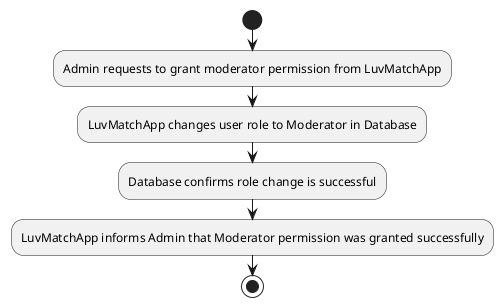 @startuml

start

:Admin requests to grant moderator permission from LuvMatchApp;

:LuvMatchApp changes user role to Moderator in Database;

:Database confirms role change is successful;

:LuvMatchApp informs Admin that Moderator permission was granted successfully;

stop

@enduml
